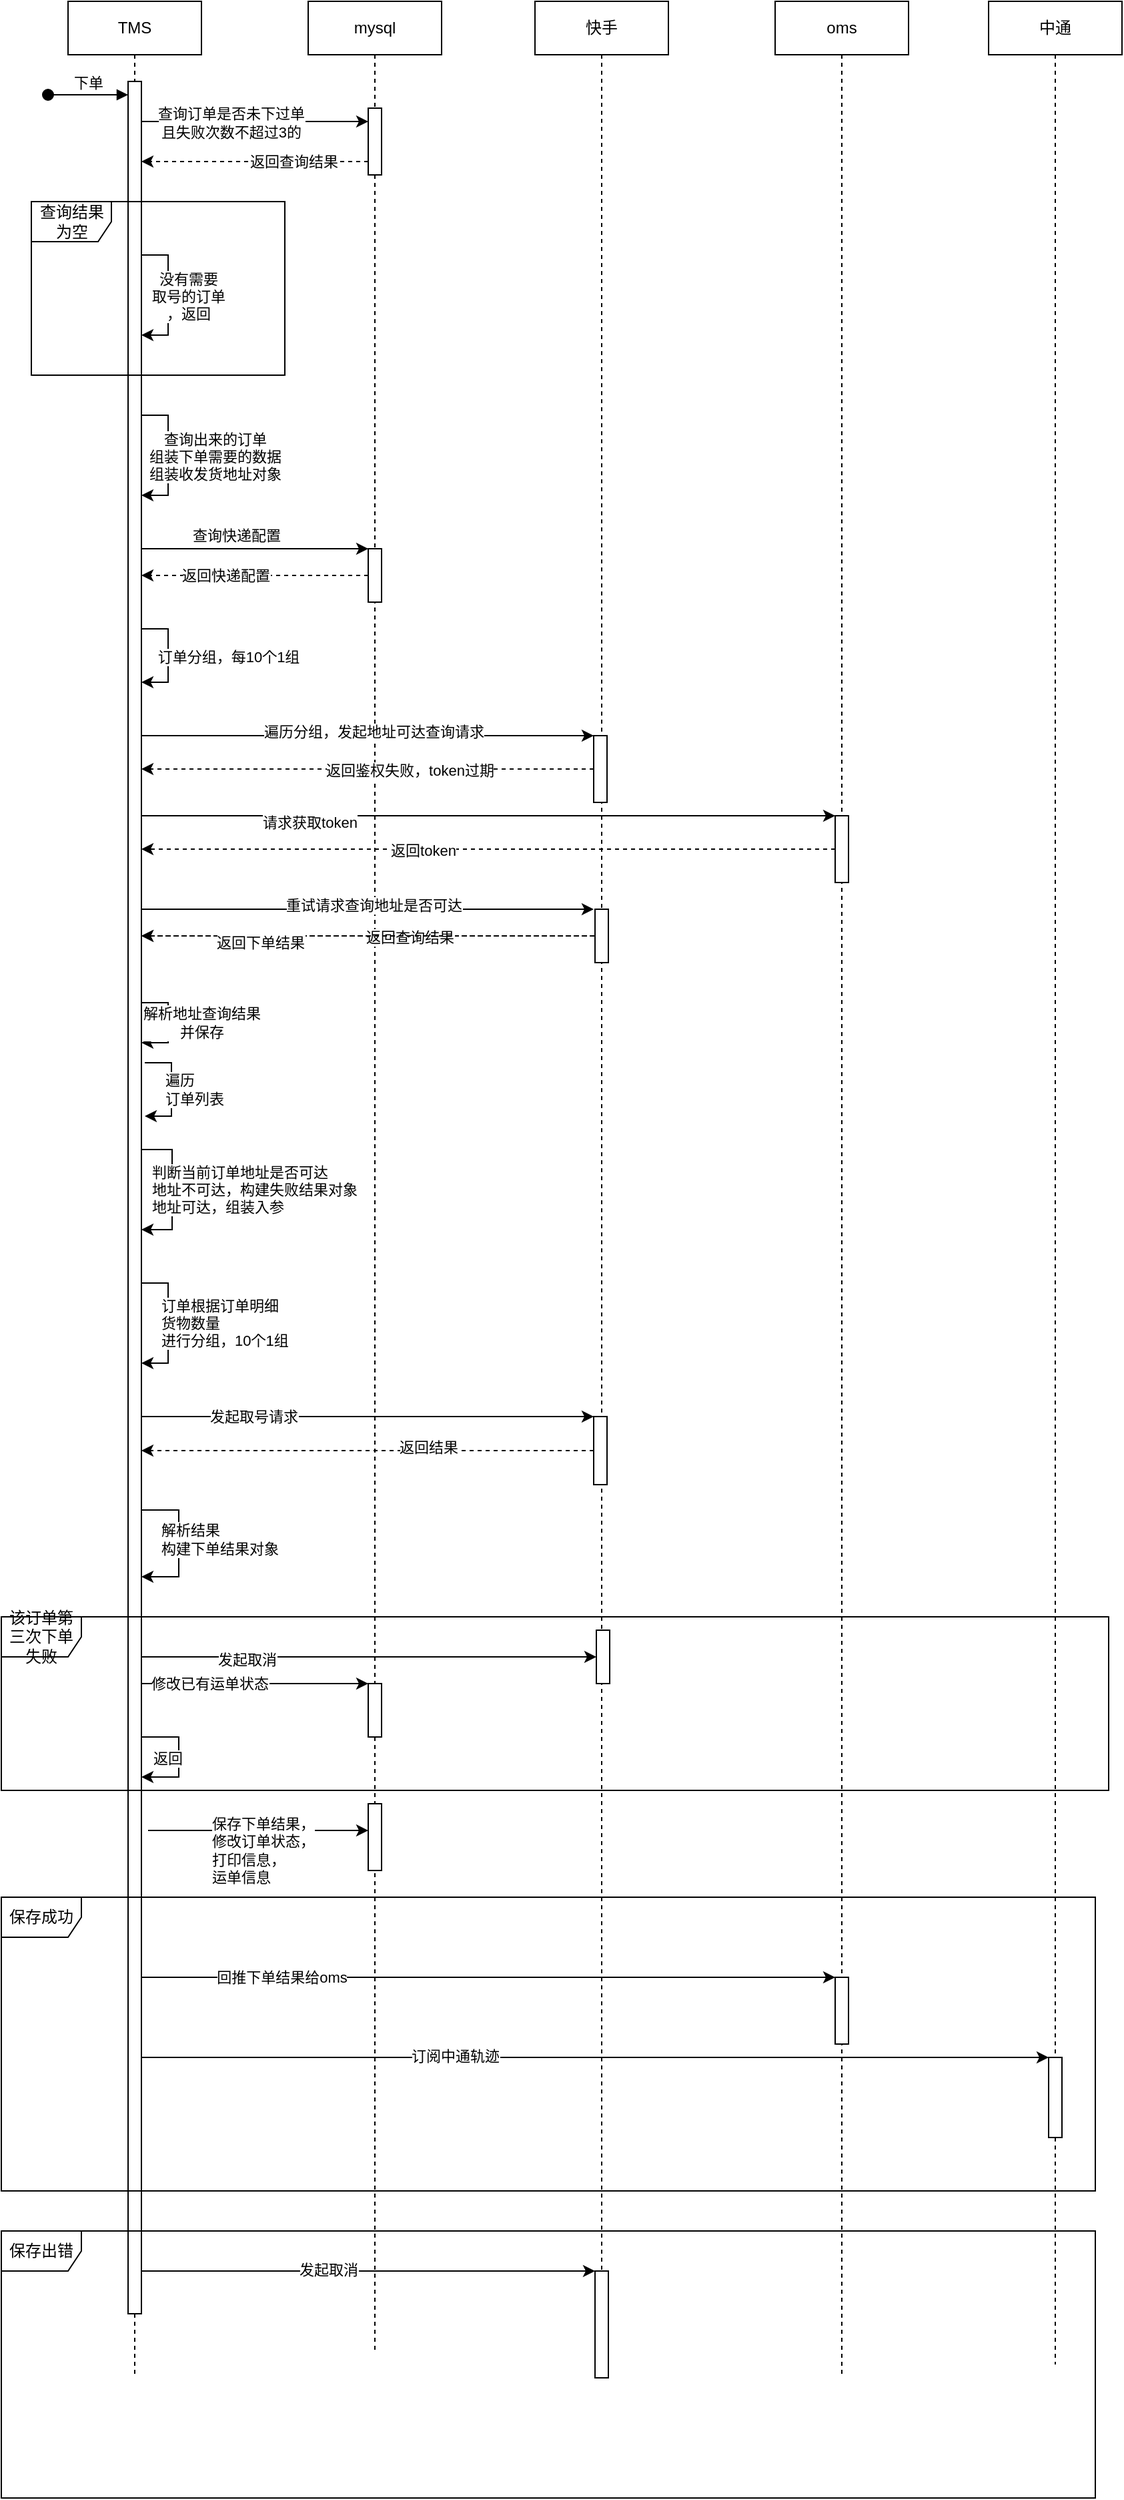 <mxfile version="21.0.6" type="github">
  <diagram name="第 1 页" id="MulzZqCtrLpp2-h5UZIe">
    <mxGraphModel dx="3934" dy="2308" grid="1" gridSize="10" guides="1" tooltips="1" connect="1" arrows="1" fold="1" page="1" pageScale="1" pageWidth="2500" pageHeight="1600" math="0" shadow="0">
      <root>
        <mxCell id="0" />
        <mxCell id="1" parent="0" />
        <mxCell id="U0KB2hz7Z5mPvC2rz3nU-63" value="TMS" style="shape=umlLifeline;perimeter=lifelinePerimeter;whiteSpace=wrap;html=1;container=0;dropTarget=0;collapsible=0;recursiveResize=0;outlineConnect=0;portConstraint=eastwest;newEdgeStyle={&quot;edgeStyle&quot;:&quot;elbowEdgeStyle&quot;,&quot;elbow&quot;:&quot;vertical&quot;,&quot;curved&quot;:0,&quot;rounded&quot;:0};" vertex="1" parent="1">
          <mxGeometry x="-780" y="-1580" width="100" height="1780" as="geometry" />
        </mxCell>
        <mxCell id="U0KB2hz7Z5mPvC2rz3nU-64" value="下单" style="html=1;verticalAlign=bottom;startArrow=oval;endArrow=block;startSize=8;edgeStyle=elbowEdgeStyle;elbow=vertical;curved=0;rounded=0;" edge="1" parent="U0KB2hz7Z5mPvC2rz3nU-63">
          <mxGeometry relative="1" as="geometry">
            <mxPoint x="-15" y="70" as="sourcePoint" />
            <mxPoint x="45" y="70" as="targetPoint" />
          </mxGeometry>
        </mxCell>
        <mxCell id="U0KB2hz7Z5mPvC2rz3nU-65" value="快手" style="shape=umlLifeline;perimeter=lifelinePerimeter;whiteSpace=wrap;html=1;container=0;dropTarget=0;collapsible=0;recursiveResize=0;outlineConnect=0;portConstraint=eastwest;newEdgeStyle={&quot;edgeStyle&quot;:&quot;elbowEdgeStyle&quot;,&quot;elbow&quot;:&quot;vertical&quot;,&quot;curved&quot;:0,&quot;rounded&quot;:0};participant=label;" vertex="1" parent="1">
          <mxGeometry x="-430" y="-1580" width="100" height="1780" as="geometry" />
        </mxCell>
        <mxCell id="U0KB2hz7Z5mPvC2rz3nU-66" value="" style="html=1;points=[];perimeter=orthogonalPerimeter;outlineConnect=0;targetShapes=umlLifeline;portConstraint=eastwest;newEdgeStyle={&quot;edgeStyle&quot;:&quot;elbowEdgeStyle&quot;,&quot;elbow&quot;:&quot;vertical&quot;,&quot;curved&quot;:0,&quot;rounded&quot;:0};" vertex="1" parent="U0KB2hz7Z5mPvC2rz3nU-65">
          <mxGeometry x="44" y="550" width="10" height="50" as="geometry" />
        </mxCell>
        <mxCell id="U0KB2hz7Z5mPvC2rz3nU-68" value="" style="html=1;points=[];perimeter=orthogonalPerimeter;outlineConnect=0;targetShapes=umlLifeline;portConstraint=eastwest;newEdgeStyle={&quot;edgeStyle&quot;:&quot;elbowEdgeStyle&quot;,&quot;elbow&quot;:&quot;vertical&quot;,&quot;curved&quot;:0,&quot;rounded&quot;:0};" vertex="1" parent="U0KB2hz7Z5mPvC2rz3nU-65">
          <mxGeometry x="45" y="680" width="10" height="40" as="geometry" />
        </mxCell>
        <mxCell id="U0KB2hz7Z5mPvC2rz3nU-69" value="" style="html=1;points=[];perimeter=orthogonalPerimeter;outlineConnect=0;targetShapes=umlLifeline;portConstraint=eastwest;newEdgeStyle={&quot;edgeStyle&quot;:&quot;elbowEdgeStyle&quot;,&quot;elbow&quot;:&quot;vertical&quot;,&quot;curved&quot;:0,&quot;rounded&quot;:0};" vertex="1" parent="U0KB2hz7Z5mPvC2rz3nU-65">
          <mxGeometry x="44" y="1060" width="10" height="51" as="geometry" />
        </mxCell>
        <mxCell id="U0KB2hz7Z5mPvC2rz3nU-148" value="" style="html=1;points=[];perimeter=orthogonalPerimeter;outlineConnect=0;targetShapes=umlLifeline;portConstraint=eastwest;newEdgeStyle={&quot;edgeStyle&quot;:&quot;elbowEdgeStyle&quot;,&quot;elbow&quot;:&quot;vertical&quot;,&quot;curved&quot;:0,&quot;rounded&quot;:0};" vertex="1" parent="U0KB2hz7Z5mPvC2rz3nU-65">
          <mxGeometry x="46" y="1220" width="10" height="40" as="geometry" />
        </mxCell>
        <mxCell id="U0KB2hz7Z5mPvC2rz3nU-70" value="" style="group" vertex="1" connectable="0" parent="1">
          <mxGeometry x="-735" y="-1520" width="117.5" height="760" as="geometry" />
        </mxCell>
        <mxCell id="U0KB2hz7Z5mPvC2rz3nU-71" value="" style="html=1;points=[];perimeter=orthogonalPerimeter;outlineConnect=0;targetShapes=umlLifeline;portConstraint=eastwest;newEdgeStyle={&quot;edgeStyle&quot;:&quot;elbowEdgeStyle&quot;,&quot;elbow&quot;:&quot;vertical&quot;,&quot;curved&quot;:0,&quot;rounded&quot;:0};" vertex="1" parent="U0KB2hz7Z5mPvC2rz3nU-70">
          <mxGeometry width="10" height="1672" as="geometry" />
        </mxCell>
        <mxCell id="U0KB2hz7Z5mPvC2rz3nU-72" value="" style="endArrow=classic;html=1;rounded=0;edgeStyle=orthogonalEdgeStyle;" edge="1" parent="U0KB2hz7Z5mPvC2rz3nU-70" source="U0KB2hz7Z5mPvC2rz3nU-71" target="U0KB2hz7Z5mPvC2rz3nU-71">
          <mxGeometry width="50" height="50" relative="1" as="geometry">
            <mxPoint x="45" y="760.0" as="sourcePoint" />
            <mxPoint x="95" y="456" as="targetPoint" />
            <Array as="points">
              <mxPoint x="30" y="250" />
              <mxPoint x="30" y="310" />
            </Array>
          </mxGeometry>
        </mxCell>
        <mxCell id="U0KB2hz7Z5mPvC2rz3nU-73" value="查询出来的订单&lt;br&gt;组装下单需要的数据&lt;br&gt;组装收发货地址对象" style="edgeLabel;html=1;align=center;verticalAlign=middle;resizable=0;points=[];" vertex="1" connectable="0" parent="U0KB2hz7Z5mPvC2rz3nU-72">
          <mxGeometry x="0.1" y="-3" relative="1" as="geometry">
            <mxPoint x="38" y="-4" as="offset" />
          </mxGeometry>
        </mxCell>
        <mxCell id="U0KB2hz7Z5mPvC2rz3nU-74" value="" style="endArrow=classic;html=1;rounded=0;edgeStyle=orthogonalEdgeStyle;" edge="1" parent="U0KB2hz7Z5mPvC2rz3nU-70" target="U0KB2hz7Z5mPvC2rz3nU-71">
          <mxGeometry width="50" height="50" relative="1" as="geometry">
            <mxPoint x="10" y="304" as="sourcePoint" />
            <mxPoint x="10" y="304" as="targetPoint" />
            <Array as="points">
              <mxPoint x="10" y="410" />
              <mxPoint x="30" y="410" />
              <mxPoint x="30" y="450" />
            </Array>
          </mxGeometry>
        </mxCell>
        <mxCell id="U0KB2hz7Z5mPvC2rz3nU-75" value="订单分组，每10个1组" style="edgeLabel;html=1;align=center;verticalAlign=middle;resizable=0;points=[];" vertex="1" connectable="0" parent="U0KB2hz7Z5mPvC2rz3nU-74">
          <mxGeometry x="0.1" y="-3" relative="1" as="geometry">
            <mxPoint x="68" y="24" as="offset" />
          </mxGeometry>
        </mxCell>
        <mxCell id="U0KB2hz7Z5mPvC2rz3nU-76" value="" style="endArrow=classic;html=1;rounded=0;edgeStyle=orthogonalEdgeStyle;" edge="1" parent="U0KB2hz7Z5mPvC2rz3nU-70" source="U0KB2hz7Z5mPvC2rz3nU-71" target="U0KB2hz7Z5mPvC2rz3nU-71">
          <mxGeometry width="50" height="50" relative="1" as="geometry">
            <mxPoint x="85" y="714.4" as="sourcePoint" />
            <mxPoint x="75" y="805.6" as="targetPoint" />
            <Array as="points">
              <mxPoint x="30" y="690" />
              <mxPoint x="30" y="720" />
            </Array>
          </mxGeometry>
        </mxCell>
        <mxCell id="U0KB2hz7Z5mPvC2rz3nU-77" value="解析地址查询结果&lt;br&gt;并保存" style="edgeLabel;html=1;align=center;verticalAlign=middle;resizable=0;points=[];" vertex="1" connectable="0" parent="U0KB2hz7Z5mPvC2rz3nU-76">
          <mxGeometry x="0.1" y="2" relative="1" as="geometry">
            <mxPoint x="23" y="-4" as="offset" />
          </mxGeometry>
        </mxCell>
        <mxCell id="U0KB2hz7Z5mPvC2rz3nU-78" value="" style="endArrow=classic;html=1;rounded=0;edgeStyle=orthogonalEdgeStyle;startSize=5;" edge="1" parent="U0KB2hz7Z5mPvC2rz3nU-70" source="U0KB2hz7Z5mPvC2rz3nU-71" target="U0KB2hz7Z5mPvC2rz3nU-71">
          <mxGeometry width="50" height="50" relative="1" as="geometry">
            <mxPoint x="15" y="820.8" as="sourcePoint" />
            <mxPoint x="12.5" y="881.6" as="targetPoint" />
            <Array as="points">
              <mxPoint x="33" y="800" />
              <mxPoint x="33" y="860" />
            </Array>
          </mxGeometry>
        </mxCell>
        <mxCell id="U0KB2hz7Z5mPvC2rz3nU-129" value="" style="endArrow=classic;html=1;rounded=0;edgeStyle=orthogonalEdgeStyle;" edge="1" parent="U0KB2hz7Z5mPvC2rz3nU-70">
          <mxGeometry width="50" height="50" relative="1" as="geometry">
            <mxPoint x="10" y="130" as="sourcePoint" />
            <mxPoint x="10" y="190" as="targetPoint" />
            <Array as="points">
              <mxPoint x="30" y="130" />
              <mxPoint x="30" y="190" />
            </Array>
          </mxGeometry>
        </mxCell>
        <mxCell id="U0KB2hz7Z5mPvC2rz3nU-130" value="没有需要&lt;br&gt;取号的订单&lt;br&gt;，返回" style="edgeLabel;html=1;align=center;verticalAlign=middle;resizable=0;points=[];" vertex="1" connectable="0" parent="U0KB2hz7Z5mPvC2rz3nU-129">
          <mxGeometry x="0.1" y="-3" relative="1" as="geometry">
            <mxPoint x="18" y="-4" as="offset" />
          </mxGeometry>
        </mxCell>
        <mxCell id="U0KB2hz7Z5mPvC2rz3nU-132" value="查询结果为空" style="shape=umlFrame;whiteSpace=wrap;html=1;pointerEvents=0;" vertex="1" parent="U0KB2hz7Z5mPvC2rz3nU-70">
          <mxGeometry x="-72.5" y="90" width="190" height="130" as="geometry" />
        </mxCell>
        <mxCell id="U0KB2hz7Z5mPvC2rz3nU-110" value="" style="endArrow=classic;html=1;rounded=0;edgeStyle=orthogonalEdgeStyle;startSize=5;" edge="1" parent="U0KB2hz7Z5mPvC2rz3nU-70" source="U0KB2hz7Z5mPvC2rz3nU-71" target="U0KB2hz7Z5mPvC2rz3nU-71">
          <mxGeometry width="50" height="50" relative="1" as="geometry">
            <mxPoint x="15" y="1100" as="sourcePoint" />
            <mxPoint x="15" y="1140" as="targetPoint" />
            <Array as="points">
              <mxPoint x="38" y="1070" />
              <mxPoint x="38" y="1120" />
            </Array>
          </mxGeometry>
        </mxCell>
        <mxCell id="U0KB2hz7Z5mPvC2rz3nU-111" value="解析结果&lt;br&gt;构建下单结果对象" style="edgeLabel;html=1;align=left;verticalAlign=middle;resizable=0;points=[];" vertex="1" connectable="0" parent="U0KB2hz7Z5mPvC2rz3nU-110">
          <mxGeometry x="-0.349" y="-1" relative="1" as="geometry">
            <mxPoint x="-14" y="15" as="offset" />
          </mxGeometry>
        </mxCell>
        <mxCell id="U0KB2hz7Z5mPvC2rz3nU-79" value="mysql" style="shape=umlLifeline;perimeter=lifelinePerimeter;whiteSpace=wrap;html=1;container=0;dropTarget=0;collapsible=0;recursiveResize=0;outlineConnect=0;portConstraint=eastwest;newEdgeStyle={&quot;edgeStyle&quot;:&quot;elbowEdgeStyle&quot;,&quot;elbow&quot;:&quot;vertical&quot;,&quot;curved&quot;:0,&quot;rounded&quot;:0};" vertex="1" parent="1">
          <mxGeometry x="-600" y="-1580" width="100" height="1760" as="geometry" />
        </mxCell>
        <mxCell id="U0KB2hz7Z5mPvC2rz3nU-80" value="" style="html=1;points=[];perimeter=orthogonalPerimeter;outlineConnect=0;targetShapes=umlLifeline;portConstraint=eastwest;newEdgeStyle={&quot;edgeStyle&quot;:&quot;elbowEdgeStyle&quot;,&quot;elbow&quot;:&quot;vertical&quot;,&quot;curved&quot;:0,&quot;rounded&quot;:0};" vertex="1" parent="U0KB2hz7Z5mPvC2rz3nU-79">
          <mxGeometry x="45" y="410" width="10" height="40" as="geometry" />
        </mxCell>
        <mxCell id="U0KB2hz7Z5mPvC2rz3nU-81" value="" style="html=1;points=[];perimeter=orthogonalPerimeter;outlineConnect=0;targetShapes=umlLifeline;portConstraint=eastwest;newEdgeStyle={&quot;edgeStyle&quot;:&quot;elbowEdgeStyle&quot;,&quot;elbow&quot;:&quot;vertical&quot;,&quot;curved&quot;:0,&quot;rounded&quot;:0};" vertex="1" parent="U0KB2hz7Z5mPvC2rz3nU-79">
          <mxGeometry x="45" y="1350" width="10" height="50" as="geometry" />
        </mxCell>
        <mxCell id="U0KB2hz7Z5mPvC2rz3nU-122" value="" style="html=1;points=[];perimeter=orthogonalPerimeter;outlineConnect=0;targetShapes=umlLifeline;portConstraint=eastwest;newEdgeStyle={&quot;edgeStyle&quot;:&quot;elbowEdgeStyle&quot;,&quot;elbow&quot;:&quot;vertical&quot;,&quot;curved&quot;:0,&quot;rounded&quot;:0};" vertex="1" parent="U0KB2hz7Z5mPvC2rz3nU-79">
          <mxGeometry x="45" y="80" width="10" height="50" as="geometry" />
        </mxCell>
        <mxCell id="U0KB2hz7Z5mPvC2rz3nU-154" value="" style="html=1;points=[];perimeter=orthogonalPerimeter;outlineConnect=0;targetShapes=umlLifeline;portConstraint=eastwest;newEdgeStyle={&quot;edgeStyle&quot;:&quot;elbowEdgeStyle&quot;,&quot;elbow&quot;:&quot;vertical&quot;,&quot;curved&quot;:0,&quot;rounded&quot;:0};" vertex="1" parent="U0KB2hz7Z5mPvC2rz3nU-79">
          <mxGeometry x="45" y="1260" width="10" height="40" as="geometry" />
        </mxCell>
        <mxCell id="U0KB2hz7Z5mPvC2rz3nU-82" value="oms" style="shape=umlLifeline;perimeter=lifelinePerimeter;whiteSpace=wrap;html=1;container=0;dropTarget=0;collapsible=0;recursiveResize=0;outlineConnect=0;portConstraint=eastwest;newEdgeStyle={&quot;edgeStyle&quot;:&quot;elbowEdgeStyle&quot;,&quot;elbow&quot;:&quot;vertical&quot;,&quot;curved&quot;:0,&quot;rounded&quot;:0};" vertex="1" parent="1">
          <mxGeometry x="-250" y="-1580" width="100" height="1780" as="geometry" />
        </mxCell>
        <mxCell id="U0KB2hz7Z5mPvC2rz3nU-83" value="" style="html=1;points=[];perimeter=orthogonalPerimeter;outlineConnect=0;targetShapes=umlLifeline;portConstraint=eastwest;newEdgeStyle={&quot;edgeStyle&quot;:&quot;elbowEdgeStyle&quot;,&quot;elbow&quot;:&quot;vertical&quot;,&quot;curved&quot;:0,&quot;rounded&quot;:0};" vertex="1" parent="U0KB2hz7Z5mPvC2rz3nU-82">
          <mxGeometry x="45" y="610" width="10" height="50" as="geometry" />
        </mxCell>
        <mxCell id="U0KB2hz7Z5mPvC2rz3nU-84" value="" style="html=1;points=[];perimeter=orthogonalPerimeter;outlineConnect=0;targetShapes=umlLifeline;portConstraint=eastwest;newEdgeStyle={&quot;edgeStyle&quot;:&quot;elbowEdgeStyle&quot;,&quot;elbow&quot;:&quot;vertical&quot;,&quot;curved&quot;:0,&quot;rounded&quot;:0};" vertex="1" parent="U0KB2hz7Z5mPvC2rz3nU-82">
          <mxGeometry x="45" y="1480" width="10" height="50" as="geometry" />
        </mxCell>
        <mxCell id="U0KB2hz7Z5mPvC2rz3nU-85" value="中通" style="shape=umlLifeline;perimeter=lifelinePerimeter;whiteSpace=wrap;html=1;container=0;dropTarget=0;collapsible=0;recursiveResize=0;outlineConnect=0;portConstraint=eastwest;newEdgeStyle={&quot;edgeStyle&quot;:&quot;elbowEdgeStyle&quot;,&quot;elbow&quot;:&quot;vertical&quot;,&quot;curved&quot;:0,&quot;rounded&quot;:0};" vertex="1" parent="1">
          <mxGeometry x="-90" y="-1580" width="100" height="1770" as="geometry" />
        </mxCell>
        <mxCell id="U0KB2hz7Z5mPvC2rz3nU-86" value="" style="html=1;points=[];perimeter=orthogonalPerimeter;outlineConnect=0;targetShapes=umlLifeline;portConstraint=eastwest;newEdgeStyle={&quot;edgeStyle&quot;:&quot;elbowEdgeStyle&quot;,&quot;elbow&quot;:&quot;vertical&quot;,&quot;curved&quot;:0,&quot;rounded&quot;:0};" vertex="1" parent="U0KB2hz7Z5mPvC2rz3nU-85">
          <mxGeometry x="45" y="1540" width="10" height="60" as="geometry" />
        </mxCell>
        <mxCell id="U0KB2hz7Z5mPvC2rz3nU-87" value="" style="endArrow=classic;html=1;rounded=0;" edge="1" parent="1" source="U0KB2hz7Z5mPvC2rz3nU-71" target="U0KB2hz7Z5mPvC2rz3nU-80">
          <mxGeometry width="50" height="50" relative="1" as="geometry">
            <mxPoint x="-720" y="-1220" as="sourcePoint" />
            <mxPoint x="-630" y="-1270" as="targetPoint" />
            <Array as="points">
              <mxPoint x="-670" y="-1170" />
            </Array>
          </mxGeometry>
        </mxCell>
        <mxCell id="U0KB2hz7Z5mPvC2rz3nU-88" value="查询快递配置" style="edgeLabel;html=1;align=center;verticalAlign=middle;resizable=0;points=[];" vertex="1" connectable="0" parent="U0KB2hz7Z5mPvC2rz3nU-87">
          <mxGeometry x="-0.678" relative="1" as="geometry">
            <mxPoint x="43" y="-10" as="offset" />
          </mxGeometry>
        </mxCell>
        <mxCell id="U0KB2hz7Z5mPvC2rz3nU-89" value="" style="endArrow=classic;html=1;rounded=0;dashed=1;" edge="1" parent="1" source="U0KB2hz7Z5mPvC2rz3nU-80" target="U0KB2hz7Z5mPvC2rz3nU-71">
          <mxGeometry width="50" height="50" relative="1" as="geometry">
            <mxPoint x="-690" y="-1150" as="sourcePoint" />
            <mxPoint x="-640" y="-1200" as="targetPoint" />
          </mxGeometry>
        </mxCell>
        <mxCell id="U0KB2hz7Z5mPvC2rz3nU-90" value="返回快递配置" style="edgeLabel;html=1;align=center;verticalAlign=middle;resizable=0;points=[];" vertex="1" connectable="0" parent="U0KB2hz7Z5mPvC2rz3nU-89">
          <mxGeometry x="0.259" relative="1" as="geometry">
            <mxPoint as="offset" />
          </mxGeometry>
        </mxCell>
        <mxCell id="U0KB2hz7Z5mPvC2rz3nU-91" value="" style="endArrow=classic;html=1;rounded=0;" edge="1" parent="1" source="U0KB2hz7Z5mPvC2rz3nU-71" target="U0KB2hz7Z5mPvC2rz3nU-66">
          <mxGeometry width="50" height="50" relative="1" as="geometry">
            <mxPoint x="-660" y="-1050" as="sourcePoint" />
            <mxPoint x="-610" y="-1100" as="targetPoint" />
            <Array as="points">
              <mxPoint x="-420" y="-1030" />
            </Array>
          </mxGeometry>
        </mxCell>
        <mxCell id="U0KB2hz7Z5mPvC2rz3nU-92" value="遍历分组，发起地址可达查询请求" style="edgeLabel;html=1;align=center;verticalAlign=middle;resizable=0;points=[];" vertex="1" connectable="0" parent="U0KB2hz7Z5mPvC2rz3nU-91">
          <mxGeometry x="-0.579" y="3" relative="1" as="geometry">
            <mxPoint x="102" as="offset" />
          </mxGeometry>
        </mxCell>
        <mxCell id="U0KB2hz7Z5mPvC2rz3nU-93" value="" style="endArrow=classic;html=1;rounded=0;dashed=1;" edge="1" parent="1" source="U0KB2hz7Z5mPvC2rz3nU-66" target="U0KB2hz7Z5mPvC2rz3nU-71">
          <mxGeometry width="50" height="50" relative="1" as="geometry">
            <mxPoint x="-390" y="-1010" as="sourcePoint" />
            <mxPoint x="-570" y="-1010" as="targetPoint" />
          </mxGeometry>
        </mxCell>
        <mxCell id="U0KB2hz7Z5mPvC2rz3nU-94" value="返回鉴权失败，token过期" style="edgeLabel;html=1;align=center;verticalAlign=middle;resizable=0;points=[];" vertex="1" connectable="0" parent="U0KB2hz7Z5mPvC2rz3nU-93">
          <mxGeometry x="-0.186" y="1" relative="1" as="geometry">
            <mxPoint as="offset" />
          </mxGeometry>
        </mxCell>
        <mxCell id="U0KB2hz7Z5mPvC2rz3nU-95" value="" style="endArrow=classic;html=1;rounded=0;" edge="1" parent="1" source="U0KB2hz7Z5mPvC2rz3nU-71" target="U0KB2hz7Z5mPvC2rz3nU-83">
          <mxGeometry width="50" height="50" relative="1" as="geometry">
            <mxPoint x="-720" y="-910" as="sourcePoint" />
            <mxPoint x="-670" y="-960" as="targetPoint" />
            <Array as="points">
              <mxPoint x="-680" y="-970" />
              <mxPoint x="-270" y="-970" />
            </Array>
          </mxGeometry>
        </mxCell>
        <mxCell id="U0KB2hz7Z5mPvC2rz3nU-96" value="请求获取token" style="edgeLabel;html=1;align=center;verticalAlign=middle;resizable=0;points=[];" vertex="1" connectable="0" parent="U0KB2hz7Z5mPvC2rz3nU-95">
          <mxGeometry x="-0.515" y="-5" relative="1" as="geometry">
            <mxPoint as="offset" />
          </mxGeometry>
        </mxCell>
        <mxCell id="U0KB2hz7Z5mPvC2rz3nU-97" value="" style="endArrow=classic;html=1;rounded=0;dashed=1;" edge="1" parent="1" source="U0KB2hz7Z5mPvC2rz3nU-83" target="U0KB2hz7Z5mPvC2rz3nU-71">
          <mxGeometry width="50" height="50" relative="1" as="geometry">
            <mxPoint x="-960" y="-900" as="sourcePoint" />
            <mxPoint x="-910" y="-950" as="targetPoint" />
          </mxGeometry>
        </mxCell>
        <mxCell id="U0KB2hz7Z5mPvC2rz3nU-98" value="返回token" style="edgeLabel;html=1;align=center;verticalAlign=middle;resizable=0;points=[];" vertex="1" connectable="0" parent="U0KB2hz7Z5mPvC2rz3nU-97">
          <mxGeometry x="0.189" y="1" relative="1" as="geometry">
            <mxPoint as="offset" />
          </mxGeometry>
        </mxCell>
        <mxCell id="U0KB2hz7Z5mPvC2rz3nU-99" value="" style="endArrow=classic;html=1;rounded=0;" edge="1" parent="1">
          <mxGeometry width="50" height="50" relative="1" as="geometry">
            <mxPoint x="-725" y="-900" as="sourcePoint" />
            <mxPoint x="-386" y="-900" as="targetPoint" />
            <Array as="points">
              <mxPoint x="-420" y="-900" />
            </Array>
          </mxGeometry>
        </mxCell>
        <mxCell id="U0KB2hz7Z5mPvC2rz3nU-100" value="重试请求查询地址是否可达" style="edgeLabel;html=1;align=center;verticalAlign=middle;resizable=0;points=[];" vertex="1" connectable="0" parent="U0KB2hz7Z5mPvC2rz3nU-99">
          <mxGeometry x="-0.579" y="3" relative="1" as="geometry">
            <mxPoint x="102" as="offset" />
          </mxGeometry>
        </mxCell>
        <mxCell id="U0KB2hz7Z5mPvC2rz3nU-101" value="" style="endArrow=classic;html=1;rounded=0;dashed=1;" edge="1" parent="1">
          <mxGeometry width="50" height="50" relative="1" as="geometry">
            <mxPoint x="-386" y="-880" as="sourcePoint" />
            <mxPoint x="-725" y="-880" as="targetPoint" />
          </mxGeometry>
        </mxCell>
        <mxCell id="U0KB2hz7Z5mPvC2rz3nU-102" value="返回查询结果" style="edgeLabel;html=1;align=center;verticalAlign=middle;resizable=0;points=[];" vertex="1" connectable="0" parent="U0KB2hz7Z5mPvC2rz3nU-101">
          <mxGeometry x="-0.186" y="1" relative="1" as="geometry">
            <mxPoint as="offset" />
          </mxGeometry>
        </mxCell>
        <mxCell id="U0KB2hz7Z5mPvC2rz3nU-103" value="" style="endArrow=classic;html=1;rounded=0;edgeStyle=orthogonalEdgeStyle;" edge="1" parent="1">
          <mxGeometry width="50" height="50" relative="1" as="geometry">
            <mxPoint x="-722.5" y="-785" as="sourcePoint" />
            <mxPoint x="-722.5" y="-745" as="targetPoint" />
            <Array as="points">
              <mxPoint x="-702.5" y="-785" />
              <mxPoint x="-702.5" y="-745" />
            </Array>
          </mxGeometry>
        </mxCell>
        <mxCell id="U0KB2hz7Z5mPvC2rz3nU-104" value="判断当前订单地址是否可达&lt;br&gt;地址不可达，构建失败结果对象&lt;br&gt;地址可达，组装入参" style="edgeLabel;html=1;align=left;verticalAlign=middle;resizable=0;points=[];" vertex="1" connectable="0" parent="U0KB2hz7Z5mPvC2rz3nU-103">
          <mxGeometry relative="1" as="geometry">
            <mxPoint x="-17" y="75" as="offset" />
          </mxGeometry>
        </mxCell>
        <mxCell id="U0KB2hz7Z5mPvC2rz3nU-105" value="遍历&lt;br style=&quot;border-color: var(--border-color);&quot;&gt;订单列表" style="edgeLabel;html=1;align=left;verticalAlign=middle;resizable=0;points=[];" vertex="1" connectable="0" parent="U0KB2hz7Z5mPvC2rz3nU-103">
          <mxGeometry x="-0.275" relative="1" as="geometry">
            <mxPoint x="-7" y="11" as="offset" />
          </mxGeometry>
        </mxCell>
        <mxCell id="U0KB2hz7Z5mPvC2rz3nU-108" value="" style="endArrow=classic;html=1;rounded=0;dashed=1;" edge="1" parent="1" source="U0KB2hz7Z5mPvC2rz3nU-68" target="U0KB2hz7Z5mPvC2rz3nU-71">
          <mxGeometry width="50" height="50" relative="1" as="geometry">
            <mxPoint x="-1170" y="-580" as="sourcePoint" />
            <mxPoint x="-710" y="-630" as="targetPoint" />
          </mxGeometry>
        </mxCell>
        <mxCell id="U0KB2hz7Z5mPvC2rz3nU-109" value="返回下单结果" style="edgeLabel;html=1;align=center;verticalAlign=middle;resizable=0;points=[];" vertex="1" connectable="0" parent="U0KB2hz7Z5mPvC2rz3nU-108">
          <mxGeometry x="0.478" y="5" relative="1" as="geometry">
            <mxPoint as="offset" />
          </mxGeometry>
        </mxCell>
        <mxCell id="U0KB2hz7Z5mPvC2rz3nU-112" value="" style="endArrow=classic;html=1;rounded=0;" edge="1" parent="1">
          <mxGeometry width="50" height="50" relative="1" as="geometry">
            <mxPoint x="-720" y="-210" as="sourcePoint" />
            <mxPoint x="-555.0" y="-210" as="targetPoint" />
            <Array as="points">
              <mxPoint x="-664.5" y="-210" />
            </Array>
          </mxGeometry>
        </mxCell>
        <mxCell id="U0KB2hz7Z5mPvC2rz3nU-113" value="保存下单结果，&lt;br&gt;修改订单状态，&lt;br&gt;打印信息，&lt;br&gt;运单信息" style="edgeLabel;html=1;align=left;verticalAlign=middle;resizable=0;points=[];" vertex="1" connectable="0" parent="U0KB2hz7Z5mPvC2rz3nU-112">
          <mxGeometry x="0.212" y="-1" relative="1" as="geometry">
            <mxPoint x="-54" y="14" as="offset" />
          </mxGeometry>
        </mxCell>
        <mxCell id="U0KB2hz7Z5mPvC2rz3nU-114" value="" style="endArrow=classic;html=1;rounded=0;" edge="1" parent="1" source="U0KB2hz7Z5mPvC2rz3nU-71" target="U0KB2hz7Z5mPvC2rz3nU-84">
          <mxGeometry width="50" height="50" relative="1" as="geometry">
            <mxPoint x="-720" y="-470" as="sourcePoint" />
            <mxPoint x="-640" y="-500" as="targetPoint" />
            <Array as="points">
              <mxPoint x="-630" y="-100" />
            </Array>
          </mxGeometry>
        </mxCell>
        <mxCell id="U0KB2hz7Z5mPvC2rz3nU-115" value="回推下单结果给oms" style="edgeLabel;html=1;align=center;verticalAlign=middle;resizable=0;points=[];" vertex="1" connectable="0" parent="U0KB2hz7Z5mPvC2rz3nU-114">
          <mxGeometry x="-0.602" relative="1" as="geometry">
            <mxPoint x="1" as="offset" />
          </mxGeometry>
        </mxCell>
        <mxCell id="U0KB2hz7Z5mPvC2rz3nU-116" value="" style="endArrow=classic;html=1;rounded=0;" edge="1" parent="1" source="U0KB2hz7Z5mPvC2rz3nU-71" target="U0KB2hz7Z5mPvC2rz3nU-86">
          <mxGeometry width="50" height="50" relative="1" as="geometry">
            <mxPoint x="-660" y="-370" as="sourcePoint" />
            <mxPoint x="-610" y="-420" as="targetPoint" />
            <Array as="points">
              <mxPoint x="-640" y="-40" />
              <mxPoint x="-430" y="-40" />
              <mxPoint x="-140" y="-40" />
            </Array>
          </mxGeometry>
        </mxCell>
        <mxCell id="U0KB2hz7Z5mPvC2rz3nU-117" value="订阅中通轨迹" style="edgeLabel;html=1;align=center;verticalAlign=middle;resizable=0;points=[];" vertex="1" connectable="0" parent="U0KB2hz7Z5mPvC2rz3nU-116">
          <mxGeometry x="-0.309" y="1" relative="1" as="geometry">
            <mxPoint as="offset" />
          </mxGeometry>
        </mxCell>
        <mxCell id="U0KB2hz7Z5mPvC2rz3nU-118" value="保存成功" style="shape=umlFrame;whiteSpace=wrap;html=1;pointerEvents=0;" vertex="1" parent="1">
          <mxGeometry x="-830" y="-160" width="820" height="220" as="geometry" />
        </mxCell>
        <mxCell id="U0KB2hz7Z5mPvC2rz3nU-119" value="" style="endArrow=classic;html=1;rounded=0;" edge="1" parent="1" source="U0KB2hz7Z5mPvC2rz3nU-71" target="U0KB2hz7Z5mPvC2rz3nU-134">
          <mxGeometry width="50" height="50" relative="1" as="geometry">
            <mxPoint x="-710" y="-200" as="sourcePoint" />
            <mxPoint x="-660" y="-250" as="targetPoint" />
            <Array as="points">
              <mxPoint x="-630" y="120" />
              <mxPoint x="-520" y="120" />
            </Array>
          </mxGeometry>
        </mxCell>
        <mxCell id="U0KB2hz7Z5mPvC2rz3nU-120" value="发起取消" style="edgeLabel;html=1;align=center;verticalAlign=middle;resizable=0;points=[];" vertex="1" connectable="0" parent="U0KB2hz7Z5mPvC2rz3nU-119">
          <mxGeometry x="-0.176" y="1" relative="1" as="geometry">
            <mxPoint as="offset" />
          </mxGeometry>
        </mxCell>
        <mxCell id="U0KB2hz7Z5mPvC2rz3nU-121" value="保存出错" style="shape=umlFrame;whiteSpace=wrap;html=1;pointerEvents=0;" vertex="1" parent="1">
          <mxGeometry x="-830" y="90" width="820" height="200" as="geometry" />
        </mxCell>
        <mxCell id="U0KB2hz7Z5mPvC2rz3nU-124" value="" style="endArrow=classic;html=1;rounded=0;" edge="1" parent="1" source="U0KB2hz7Z5mPvC2rz3nU-71" target="U0KB2hz7Z5mPvC2rz3nU-122">
          <mxGeometry width="50" height="50" relative="1" as="geometry">
            <mxPoint x="-690" y="-1480" as="sourcePoint" />
            <mxPoint x="-640" y="-1530" as="targetPoint" />
            <Array as="points">
              <mxPoint x="-670" y="-1490" />
            </Array>
          </mxGeometry>
        </mxCell>
        <mxCell id="U0KB2hz7Z5mPvC2rz3nU-125" value="查询订单是否未下过单&lt;br&gt;且失败次数不超过3的" style="edgeLabel;html=1;align=center;verticalAlign=middle;resizable=0;points=[];" vertex="1" connectable="0" parent="U0KB2hz7Z5mPvC2rz3nU-124">
          <mxGeometry x="-0.212" y="-1" relative="1" as="geometry">
            <mxPoint as="offset" />
          </mxGeometry>
        </mxCell>
        <mxCell id="U0KB2hz7Z5mPvC2rz3nU-126" value="" style="endArrow=classic;html=1;rounded=0;dashed=1;" edge="1" parent="1" source="U0KB2hz7Z5mPvC2rz3nU-122" target="U0KB2hz7Z5mPvC2rz3nU-71">
          <mxGeometry width="50" height="50" relative="1" as="geometry">
            <mxPoint x="-670" y="-1410" as="sourcePoint" />
            <mxPoint x="-620" y="-1460" as="targetPoint" />
            <Array as="points">
              <mxPoint x="-590" y="-1460" />
            </Array>
          </mxGeometry>
        </mxCell>
        <mxCell id="U0KB2hz7Z5mPvC2rz3nU-127" value="返回查询结果" style="edgeLabel;html=1;align=center;verticalAlign=middle;resizable=0;points=[];" vertex="1" connectable="0" parent="U0KB2hz7Z5mPvC2rz3nU-126">
          <mxGeometry x="-0.341" relative="1" as="geometry">
            <mxPoint as="offset" />
          </mxGeometry>
        </mxCell>
        <mxCell id="U0KB2hz7Z5mPvC2rz3nU-134" value="" style="html=1;points=[];perimeter=orthogonalPerimeter;outlineConnect=0;targetShapes=umlLifeline;portConstraint=eastwest;newEdgeStyle={&quot;edgeStyle&quot;:&quot;elbowEdgeStyle&quot;,&quot;elbow&quot;:&quot;vertical&quot;,&quot;curved&quot;:0,&quot;rounded&quot;:0};" vertex="1" parent="1">
          <mxGeometry x="-385" y="120" width="10" height="80" as="geometry" />
        </mxCell>
        <mxCell id="U0KB2hz7Z5mPvC2rz3nU-136" value="" style="endArrow=classic;html=1;rounded=0;edgeStyle=orthogonalEdgeStyle;" edge="1" parent="1" target="U0KB2hz7Z5mPvC2rz3nU-71">
          <mxGeometry width="50" height="50" relative="1" as="geometry">
            <mxPoint x="-725" y="-550" as="sourcePoint" />
            <mxPoint x="-730" y="-490" as="targetPoint" />
            <Array as="points">
              <mxPoint x="-725" y="-620" />
              <mxPoint x="-705" y="-620" />
              <mxPoint x="-705" y="-560" />
            </Array>
          </mxGeometry>
        </mxCell>
        <mxCell id="U0KB2hz7Z5mPvC2rz3nU-138" value="订单根据订单明细&lt;br&gt;货物数量&lt;br&gt;进行分组，10个1组" style="edgeLabel;html=1;align=left;verticalAlign=middle;resizable=0;points=[];" vertex="1" connectable="0" parent="U0KB2hz7Z5mPvC2rz3nU-136">
          <mxGeometry x="-0.275" relative="1" as="geometry">
            <mxPoint x="13" y="21" as="offset" />
          </mxGeometry>
        </mxCell>
        <mxCell id="U0KB2hz7Z5mPvC2rz3nU-144" value="" style="endArrow=classic;html=1;rounded=0;" edge="1" parent="1" source="U0KB2hz7Z5mPvC2rz3nU-71" target="U0KB2hz7Z5mPvC2rz3nU-69">
          <mxGeometry width="50" height="50" relative="1" as="geometry">
            <mxPoint x="-680" y="-440" as="sourcePoint" />
            <mxPoint x="-630" y="-490" as="targetPoint" />
          </mxGeometry>
        </mxCell>
        <mxCell id="U0KB2hz7Z5mPvC2rz3nU-145" value="发起取号请求" style="edgeLabel;html=1;align=center;verticalAlign=middle;resizable=0;points=[];" vertex="1" connectable="0" parent="U0KB2hz7Z5mPvC2rz3nU-144">
          <mxGeometry x="-0.504" relative="1" as="geometry">
            <mxPoint as="offset" />
          </mxGeometry>
        </mxCell>
        <mxCell id="U0KB2hz7Z5mPvC2rz3nU-146" value="" style="endArrow=classic;html=1;rounded=0;dashed=1;" edge="1" parent="1" source="U0KB2hz7Z5mPvC2rz3nU-69" target="U0KB2hz7Z5mPvC2rz3nU-71">
          <mxGeometry width="50" height="50" relative="1" as="geometry">
            <mxPoint x="-470" y="-540" as="sourcePoint" />
            <mxPoint x="-420" y="-590" as="targetPoint" />
          </mxGeometry>
        </mxCell>
        <mxCell id="U0KB2hz7Z5mPvC2rz3nU-147" value="返回结果" style="edgeLabel;html=1;align=center;verticalAlign=middle;resizable=0;points=[];" vertex="1" connectable="0" parent="U0KB2hz7Z5mPvC2rz3nU-146">
          <mxGeometry x="-0.268" y="-3" relative="1" as="geometry">
            <mxPoint as="offset" />
          </mxGeometry>
        </mxCell>
        <mxCell id="U0KB2hz7Z5mPvC2rz3nU-149" value="该订单第三次下单失败" style="shape=umlFrame;whiteSpace=wrap;html=1;pointerEvents=0;" vertex="1" parent="1">
          <mxGeometry x="-830" y="-370" width="830" height="130" as="geometry" />
        </mxCell>
        <mxCell id="U0KB2hz7Z5mPvC2rz3nU-150" value="" style="endArrow=classic;html=1;rounded=0;" edge="1" parent="1" source="U0KB2hz7Z5mPvC2rz3nU-71" target="U0KB2hz7Z5mPvC2rz3nU-148">
          <mxGeometry width="50" height="50" relative="1" as="geometry">
            <mxPoint x="-680" y="-300" as="sourcePoint" />
            <mxPoint x="-630" y="-350" as="targetPoint" />
            <Array as="points">
              <mxPoint x="-540" y="-340" />
            </Array>
          </mxGeometry>
        </mxCell>
        <mxCell id="U0KB2hz7Z5mPvC2rz3nU-151" value="发起取消" style="edgeLabel;html=1;align=center;verticalAlign=middle;resizable=0;points=[];" vertex="1" connectable="0" parent="U0KB2hz7Z5mPvC2rz3nU-150">
          <mxGeometry x="-0.537" y="-2" relative="1" as="geometry">
            <mxPoint as="offset" />
          </mxGeometry>
        </mxCell>
        <mxCell id="U0KB2hz7Z5mPvC2rz3nU-152" value="" style="endArrow=classic;html=1;rounded=0;edgeStyle=orthogonalEdgeStyle;startSize=5;" edge="1" parent="1">
          <mxGeometry width="50" height="50" relative="1" as="geometry">
            <mxPoint x="-725" y="-290" as="sourcePoint" />
            <mxPoint x="-725" y="-250" as="targetPoint" />
            <Array as="points">
              <mxPoint x="-725" y="-280" />
              <mxPoint x="-697" y="-280" />
              <mxPoint x="-697" y="-250" />
            </Array>
          </mxGeometry>
        </mxCell>
        <mxCell id="U0KB2hz7Z5mPvC2rz3nU-153" value="返回" style="edgeLabel;html=1;align=left;verticalAlign=middle;resizable=0;points=[];" vertex="1" connectable="0" parent="U0KB2hz7Z5mPvC2rz3nU-152">
          <mxGeometry x="-0.349" y="-1" relative="1" as="geometry">
            <mxPoint x="-14" y="15" as="offset" />
          </mxGeometry>
        </mxCell>
        <mxCell id="U0KB2hz7Z5mPvC2rz3nU-155" value="" style="endArrow=classic;html=1;rounded=0;" edge="1" parent="1" source="U0KB2hz7Z5mPvC2rz3nU-71" target="U0KB2hz7Z5mPvC2rz3nU-154">
          <mxGeometry width="50" height="50" relative="1" as="geometry">
            <mxPoint x="-830" y="-420" as="sourcePoint" />
            <mxPoint x="-780" y="-470" as="targetPoint" />
          </mxGeometry>
        </mxCell>
        <mxCell id="U0KB2hz7Z5mPvC2rz3nU-156" value="修改已有运单状态" style="edgeLabel;html=1;align=center;verticalAlign=middle;resizable=0;points=[];" vertex="1" connectable="0" parent="U0KB2hz7Z5mPvC2rz3nU-155">
          <mxGeometry x="-0.4" relative="1" as="geometry">
            <mxPoint as="offset" />
          </mxGeometry>
        </mxCell>
      </root>
    </mxGraphModel>
  </diagram>
</mxfile>
